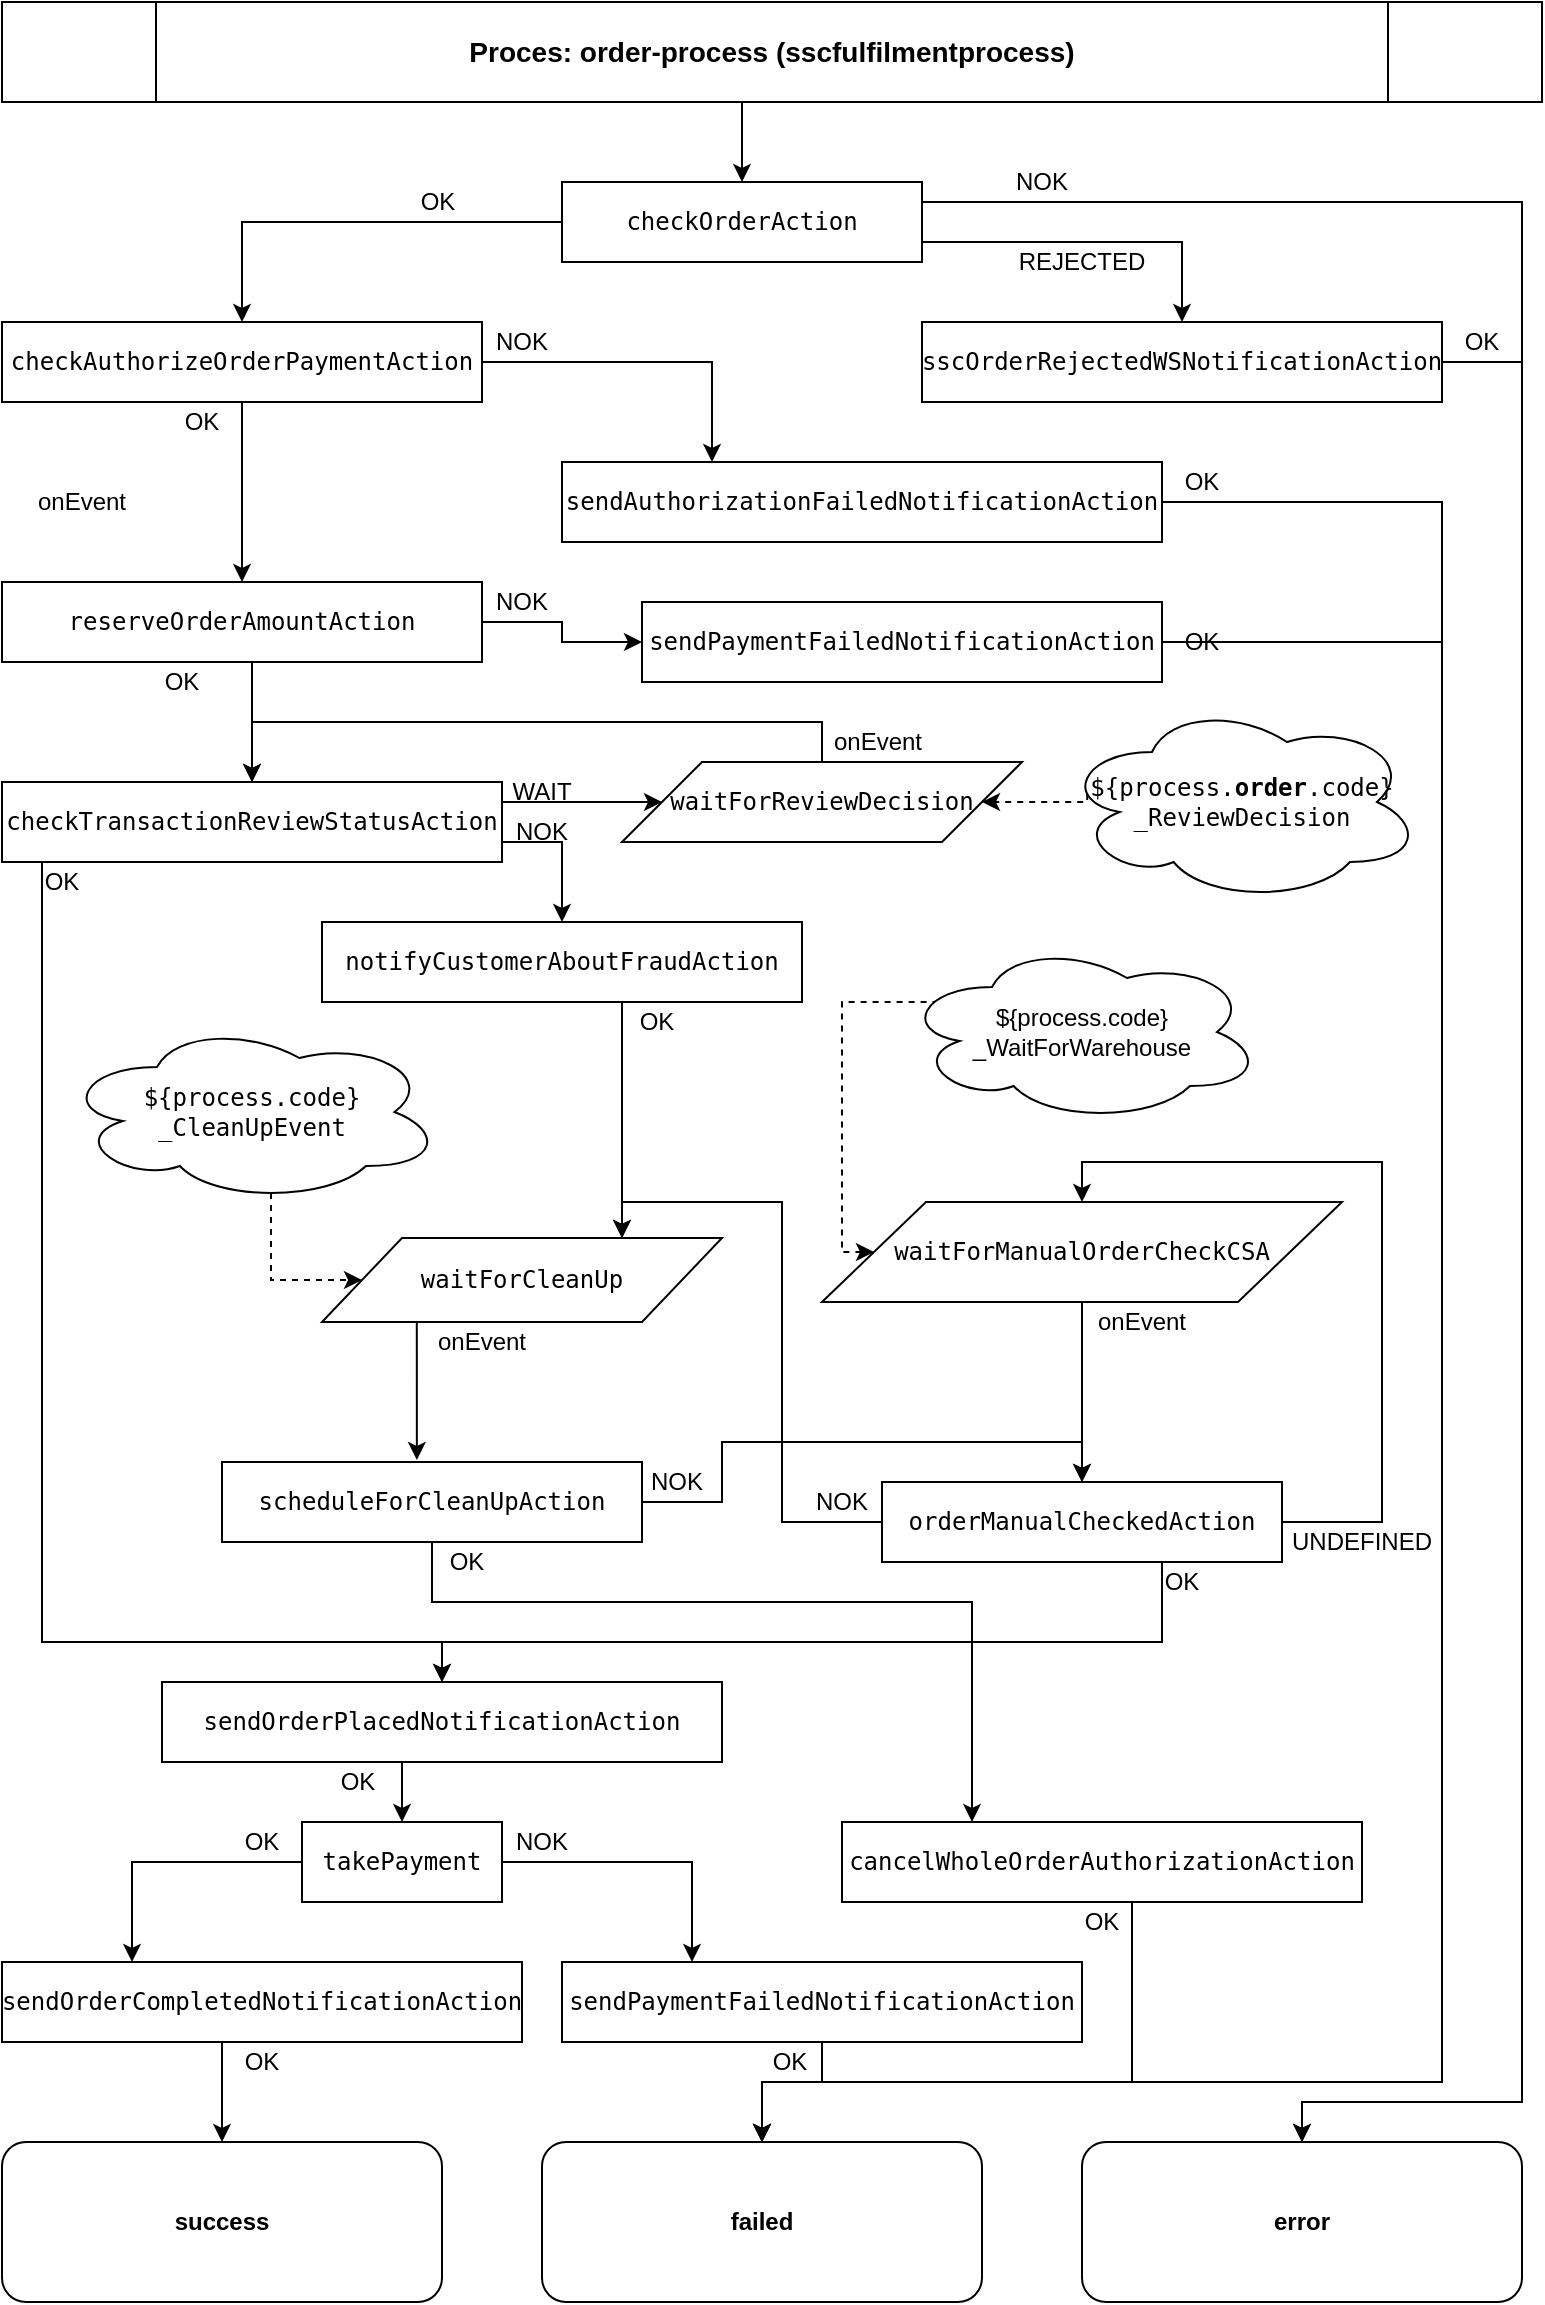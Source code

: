 <mxfile version="10.6.5" type="github"><diagram id="2e7ZNfL9S06IPxvNqp3L" name="Page-1"><mxGraphModel dx="1394" dy="745" grid="1" gridSize="10" guides="1" tooltips="1" connect="1" arrows="1" fold="1" page="1" pageScale="1" pageWidth="827" pageHeight="1169" math="0" shadow="0"><root><mxCell id="0"/><mxCell id="1" parent="0"/><mxCell id="vuWTyTrXMYbpdjmgMFGV-1" style="edgeStyle=orthogonalEdgeStyle;rounded=0;orthogonalLoop=1;jettySize=auto;html=1;exitX=0.5;exitY=1;exitDx=0;exitDy=0;entryX=0.5;entryY=0;entryDx=0;entryDy=0;fontFamily=Helvetica;" edge="1" parent="1" source="vuWTyTrXMYbpdjmgMFGV-2" target="vuWTyTrXMYbpdjmgMFGV-4"><mxGeometry relative="1" as="geometry"><Array as="points"><mxPoint x="410" y="60"/></Array></mxGeometry></mxCell><mxCell id="vuWTyTrXMYbpdjmgMFGV-2" value="&lt;div style=&quot;font-size: 14px&quot;&gt;&lt;font style=&quot;font-size: 14px&quot;&gt;&lt;b&gt;&lt;span id=&quot;docs-internal-guid-dcf2fbf8-7fff-23e0-edf8-0a988a6cc452&quot;&gt;&lt;/span&gt;&lt;span id=&quot;docs-internal-guid-dcf2fbf8-7fff-23e0-edf8-0a988a6cc452&quot;&gt;Proces: order-process (sscfulfilmentprocess)&lt;br&gt;&lt;/span&gt;&lt;/b&gt;&lt;/font&gt;&lt;/div&gt;" style="shape=process;whiteSpace=wrap;html=1;backgroundOutline=1;" vertex="1" parent="1"><mxGeometry x="40" y="10" width="770" height="50" as="geometry"/></mxCell><mxCell id="vuWTyTrXMYbpdjmgMFGV-102" style="edgeStyle=orthogonalEdgeStyle;rounded=0;orthogonalLoop=1;jettySize=auto;html=1;exitX=0;exitY=0.5;exitDx=0;exitDy=0;fontFamily=Helvetica;" edge="1" parent="1" source="vuWTyTrXMYbpdjmgMFGV-4" target="vuWTyTrXMYbpdjmgMFGV-14"><mxGeometry relative="1" as="geometry"/></mxCell><mxCell id="vuWTyTrXMYbpdjmgMFGV-108" style="edgeStyle=orthogonalEdgeStyle;rounded=0;orthogonalLoop=1;jettySize=auto;html=1;exitX=1;exitY=0.75;exitDx=0;exitDy=0;fontFamily=Helvetica;" edge="1" parent="1" source="vuWTyTrXMYbpdjmgMFGV-4" target="vuWTyTrXMYbpdjmgMFGV-62"><mxGeometry relative="1" as="geometry"/></mxCell><mxCell id="vuWTyTrXMYbpdjmgMFGV-109" style="edgeStyle=orthogonalEdgeStyle;rounded=0;orthogonalLoop=1;jettySize=auto;html=1;exitX=1;exitY=0.25;exitDx=0;exitDy=0;entryX=0.5;entryY=0;entryDx=0;entryDy=0;fontFamily=Helvetica;" edge="1" parent="1" source="vuWTyTrXMYbpdjmgMFGV-4" target="vuWTyTrXMYbpdjmgMFGV-5"><mxGeometry relative="1" as="geometry"><Array as="points"><mxPoint x="800" y="110"/><mxPoint x="800" y="1060"/><mxPoint x="690" y="1060"/></Array></mxGeometry></mxCell><mxCell id="vuWTyTrXMYbpdjmgMFGV-4" value="&lt;pre&gt;&lt;span&gt;checkOrderAction&lt;/span&gt;&lt;/pre&gt;" style="rounded=0;whiteSpace=wrap;html=1;fontFamily=Helvetica;" vertex="1" parent="1"><mxGeometry x="320" y="100" width="180" height="40" as="geometry"/></mxCell><mxCell id="vuWTyTrXMYbpdjmgMFGV-5" value="&lt;div&gt;&lt;b&gt;error&lt;/b&gt;&lt;/div&gt;" style="rounded=1;whiteSpace=wrap;html=1;" vertex="1" parent="1"><mxGeometry x="580" y="1080" width="220" height="80" as="geometry"/></mxCell><mxCell id="vuWTyTrXMYbpdjmgMFGV-6" value="&lt;div&gt;&lt;b&gt;success&lt;/b&gt;&lt;/div&gt;" style="rounded=1;whiteSpace=wrap;html=1;" vertex="1" parent="1"><mxGeometry x="40" y="1080" width="220" height="80" as="geometry"/></mxCell><mxCell id="vuWTyTrXMYbpdjmgMFGV-160" style="edgeStyle=orthogonalEdgeStyle;rounded=0;orthogonalLoop=1;jettySize=auto;html=1;exitX=0.55;exitY=0.95;exitDx=0;exitDy=0;exitPerimeter=0;entryX=0;entryY=0.5;entryDx=0;entryDy=0;fontFamily=Helvetica;dashed=1;" edge="1" parent="1" source="vuWTyTrXMYbpdjmgMFGV-8" target="vuWTyTrXMYbpdjmgMFGV-10"><mxGeometry relative="1" as="geometry"><Array as="points"><mxPoint x="175" y="649"/></Array></mxGeometry></mxCell><mxCell id="vuWTyTrXMYbpdjmgMFGV-8" value="&lt;pre&gt;${process.code}&lt;br&gt;_CleanUpEvent&lt;/pre&gt;" style="ellipse;shape=cloud;whiteSpace=wrap;html=1;fontFamily=Helvetica;" vertex="1" parent="1"><mxGeometry x="70" y="520" width="190" height="90" as="geometry"/></mxCell><mxCell id="vuWTyTrXMYbpdjmgMFGV-159" style="edgeStyle=orthogonalEdgeStyle;rounded=0;orthogonalLoop=1;jettySize=auto;html=1;exitX=0.25;exitY=1;exitDx=0;exitDy=0;entryX=0.464;entryY=-0.025;entryDx=0;entryDy=0;entryPerimeter=0;fontFamily=Helvetica;" edge="1" parent="1" source="vuWTyTrXMYbpdjmgMFGV-10" target="vuWTyTrXMYbpdjmgMFGV-37"><mxGeometry relative="1" as="geometry"><Array as="points"><mxPoint x="247" y="670"/></Array></mxGeometry></mxCell><mxCell id="vuWTyTrXMYbpdjmgMFGV-10" value="&lt;div&gt;&lt;pre&gt;&lt;span&gt;waitForCleanUp&lt;/span&gt;&lt;/pre&gt;&lt;/div&gt;" style="shape=parallelogram;perimeter=parallelogramPerimeter;whiteSpace=wrap;html=1;fontFamily=Helvetica;" vertex="1" parent="1"><mxGeometry x="200" y="628" width="200" height="42" as="geometry"/></mxCell><mxCell id="vuWTyTrXMYbpdjmgMFGV-61" style="edgeStyle=orthogonalEdgeStyle;rounded=0;orthogonalLoop=1;jettySize=auto;html=1;exitX=0.5;exitY=1;exitDx=0;exitDy=0;entryX=0.5;entryY=0;entryDx=0;entryDy=0;fontFamily=Helvetica;" edge="1" parent="1" source="vuWTyTrXMYbpdjmgMFGV-14" target="vuWTyTrXMYbpdjmgMFGV-18"><mxGeometry relative="1" as="geometry"/></mxCell><mxCell id="vuWTyTrXMYbpdjmgMFGV-114" style="edgeStyle=orthogonalEdgeStyle;rounded=0;orthogonalLoop=1;jettySize=auto;html=1;exitX=1;exitY=0.5;exitDx=0;exitDy=0;entryX=0.25;entryY=0;entryDx=0;entryDy=0;fontFamily=Helvetica;" edge="1" parent="1" source="vuWTyTrXMYbpdjmgMFGV-14" target="vuWTyTrXMYbpdjmgMFGV-65"><mxGeometry relative="1" as="geometry"/></mxCell><mxCell id="vuWTyTrXMYbpdjmgMFGV-14" value="&lt;pre&gt;&lt;span&gt;checkAuthorizeOrderPaymentAction&lt;/span&gt;&lt;/pre&gt;" style="rounded=0;whiteSpace=wrap;html=1;fontFamily=Helvetica;" vertex="1" parent="1"><mxGeometry x="40" y="170" width="240" height="40" as="geometry"/></mxCell><mxCell id="vuWTyTrXMYbpdjmgMFGV-15" style="edgeStyle=orthogonalEdgeStyle;rounded=0;orthogonalLoop=1;jettySize=auto;html=1;exitX=0.5;exitY=1;exitDx=0;exitDy=0;entryX=0.5;entryY=0;entryDx=0;entryDy=0;fontFamily=Helvetica;" edge="1" parent="1" source="vuWTyTrXMYbpdjmgMFGV-18" target="vuWTyTrXMYbpdjmgMFGV-25"><mxGeometry relative="1" as="geometry"><Array as="points"><mxPoint x="165" y="340"/></Array></mxGeometry></mxCell><mxCell id="vuWTyTrXMYbpdjmgMFGV-118" style="edgeStyle=orthogonalEdgeStyle;rounded=0;orthogonalLoop=1;jettySize=auto;html=1;exitX=1;exitY=0.5;exitDx=0;exitDy=0;entryX=0;entryY=0.5;entryDx=0;entryDy=0;fontFamily=Helvetica;" edge="1" parent="1" source="vuWTyTrXMYbpdjmgMFGV-18" target="vuWTyTrXMYbpdjmgMFGV-68"><mxGeometry relative="1" as="geometry"/></mxCell><mxCell id="vuWTyTrXMYbpdjmgMFGV-18" value="&lt;pre&gt;&lt;span&gt;reserveOrderAmountAction&lt;/span&gt;&lt;/pre&gt;" style="rounded=0;whiteSpace=wrap;html=1;fontFamily=Helvetica;" vertex="1" parent="1"><mxGeometry x="40" y="300" width="240" height="40" as="geometry"/></mxCell><mxCell id="vuWTyTrXMYbpdjmgMFGV-167" style="edgeStyle=orthogonalEdgeStyle;rounded=0;orthogonalLoop=1;jettySize=auto;html=1;exitX=0.16;exitY=0.55;exitDx=0;exitDy=0;exitPerimeter=0;entryX=0;entryY=0.5;entryDx=0;entryDy=0;fontFamily=Helvetica;dashed=1;" edge="1" parent="1" source="vuWTyTrXMYbpdjmgMFGV-20" target="vuWTyTrXMYbpdjmgMFGV-97"><mxGeometry relative="1" as="geometry"><Array as="points"><mxPoint x="460" y="510"/><mxPoint x="460" y="635"/></Array></mxGeometry></mxCell><mxCell id="vuWTyTrXMYbpdjmgMFGV-20" value="&lt;div&gt;${process.code}&lt;br&gt;_WaitForWarehouse&lt;/div&gt;" style="ellipse;shape=cloud;whiteSpace=wrap;html=1;fontFamily=Helvetica;" vertex="1" parent="1"><mxGeometry x="490" y="480" width="180" height="90" as="geometry"/></mxCell><mxCell id="vuWTyTrXMYbpdjmgMFGV-127" style="edgeStyle=orthogonalEdgeStyle;rounded=0;orthogonalLoop=1;jettySize=auto;html=1;exitX=1;exitY=0.25;exitDx=0;exitDy=0;entryX=0;entryY=0.5;entryDx=0;entryDy=0;fontFamily=Helvetica;" edge="1" parent="1" source="vuWTyTrXMYbpdjmgMFGV-25" target="vuWTyTrXMYbpdjmgMFGV-121"><mxGeometry relative="1" as="geometry"/></mxCell><mxCell id="vuWTyTrXMYbpdjmgMFGV-134" style="edgeStyle=orthogonalEdgeStyle;rounded=0;orthogonalLoop=1;jettySize=auto;html=1;exitX=0.25;exitY=1;exitDx=0;exitDy=0;entryX=0.5;entryY=0;entryDx=0;entryDy=0;fontFamily=Helvetica;" edge="1" parent="1" source="vuWTyTrXMYbpdjmgMFGV-25" target="vuWTyTrXMYbpdjmgMFGV-29"><mxGeometry relative="1" as="geometry"><Array as="points"><mxPoint x="60" y="440"/><mxPoint x="60" y="830"/><mxPoint x="260" y="830"/></Array></mxGeometry></mxCell><mxCell id="vuWTyTrXMYbpdjmgMFGV-151" style="edgeStyle=orthogonalEdgeStyle;rounded=0;orthogonalLoop=1;jettySize=auto;html=1;exitX=1;exitY=0.75;exitDx=0;exitDy=0;fontFamily=Helvetica;" edge="1" parent="1" source="vuWTyTrXMYbpdjmgMFGV-25" target="vuWTyTrXMYbpdjmgMFGV-31"><mxGeometry relative="1" as="geometry"/></mxCell><mxCell id="vuWTyTrXMYbpdjmgMFGV-25" value="&lt;pre&gt;&lt;span&gt;checkTransactionReviewStatusAction&lt;/span&gt;&lt;/pre&gt;" style="rounded=0;whiteSpace=wrap;html=1;fontFamily=Helvetica;" vertex="1" parent="1"><mxGeometry x="40" y="400" width="250" height="40" as="geometry"/></mxCell><mxCell id="vuWTyTrXMYbpdjmgMFGV-133" style="edgeStyle=orthogonalEdgeStyle;rounded=0;orthogonalLoop=1;jettySize=auto;html=1;exitX=0.5;exitY=1;exitDx=0;exitDy=0;entryX=0.5;entryY=0;entryDx=0;entryDy=0;fontFamily=Helvetica;" edge="1" parent="1" source="vuWTyTrXMYbpdjmgMFGV-29" target="vuWTyTrXMYbpdjmgMFGV-70"><mxGeometry relative="1" as="geometry"><Array as="points"><mxPoint x="240" y="880"/></Array></mxGeometry></mxCell><mxCell id="vuWTyTrXMYbpdjmgMFGV-29" value="&lt;pre&gt;&lt;span&gt;sendOrderPlacedNotificationAction&lt;/span&gt;&lt;/pre&gt;" style="rounded=0;whiteSpace=wrap;html=1;fontFamily=Helvetica;" vertex="1" parent="1"><mxGeometry x="120" y="850" width="280" height="40" as="geometry"/></mxCell><mxCell id="vuWTyTrXMYbpdjmgMFGV-161" style="edgeStyle=orthogonalEdgeStyle;rounded=0;orthogonalLoop=1;jettySize=auto;html=1;exitX=0.5;exitY=1;exitDx=0;exitDy=0;entryX=0.75;entryY=0;entryDx=0;entryDy=0;fontFamily=Helvetica;" edge="1" parent="1" source="vuWTyTrXMYbpdjmgMFGV-31" target="vuWTyTrXMYbpdjmgMFGV-10"><mxGeometry relative="1" as="geometry"><Array as="points"><mxPoint x="350" y="510"/></Array></mxGeometry></mxCell><mxCell id="vuWTyTrXMYbpdjmgMFGV-31" value="&lt;div&gt;&lt;pre&gt;&lt;span&gt;notifyCustomerAboutFraudAction&lt;/span&gt;&lt;/pre&gt;&lt;/div&gt;" style="rounded=0;whiteSpace=wrap;html=1;fontFamily=Helvetica;" vertex="1" parent="1"><mxGeometry x="200" y="470" width="240" height="40" as="geometry"/></mxCell><mxCell id="vuWTyTrXMYbpdjmgMFGV-32" style="edgeStyle=orthogonalEdgeStyle;rounded=0;orthogonalLoop=1;jettySize=auto;html=1;exitX=0.5;exitY=1;exitDx=0;exitDy=0;entryX=0.5;entryY=0;entryDx=0;entryDy=0;fontFamily=Helvetica;" edge="1" parent="1" source="vuWTyTrXMYbpdjmgMFGV-33" target="vuWTyTrXMYbpdjmgMFGV-6"><mxGeometry relative="1" as="geometry"><Array as="points"><mxPoint x="150" y="1030"/></Array></mxGeometry></mxCell><mxCell id="vuWTyTrXMYbpdjmgMFGV-33" value="&lt;pre&gt;&lt;span&gt;sendOrderCompletedNotificationAction&lt;/span&gt;&lt;/pre&gt;" style="rounded=0;whiteSpace=wrap;html=1;fontFamily=Helvetica;" vertex="1" parent="1"><mxGeometry x="40" y="990" width="260" height="40" as="geometry"/></mxCell><mxCell id="vuWTyTrXMYbpdjmgMFGV-146" style="edgeStyle=orthogonalEdgeStyle;rounded=0;orthogonalLoop=1;jettySize=auto;html=1;exitX=1;exitY=0.5;exitDx=0;exitDy=0;entryX=0.5;entryY=0;entryDx=0;entryDy=0;fontFamily=Helvetica;" edge="1" parent="1" source="vuWTyTrXMYbpdjmgMFGV-37" target="vuWTyTrXMYbpdjmgMFGV-83"><mxGeometry relative="1" as="geometry"><Array as="points"><mxPoint x="400" y="760"/><mxPoint x="400" y="730"/><mxPoint x="580" y="730"/></Array></mxGeometry></mxCell><mxCell id="vuWTyTrXMYbpdjmgMFGV-149" style="edgeStyle=orthogonalEdgeStyle;rounded=0;orthogonalLoop=1;jettySize=auto;html=1;exitX=0.5;exitY=1;exitDx=0;exitDy=0;entryX=0.25;entryY=0;entryDx=0;entryDy=0;fontFamily=Helvetica;" edge="1" parent="1" source="vuWTyTrXMYbpdjmgMFGV-37" target="vuWTyTrXMYbpdjmgMFGV-84"><mxGeometry relative="1" as="geometry"><Array as="points"><mxPoint x="255" y="810"/><mxPoint x="525" y="810"/></Array></mxGeometry></mxCell><mxCell id="vuWTyTrXMYbpdjmgMFGV-37" value="&lt;pre&gt;&lt;span&gt;scheduleForCleanUpAction&lt;/span&gt;&lt;/pre&gt;" style="rounded=0;whiteSpace=wrap;html=1;fontFamily=Helvetica;" vertex="1" parent="1"><mxGeometry x="150" y="740" width="210" height="40" as="geometry"/></mxCell><mxCell id="vuWTyTrXMYbpdjmgMFGV-85" style="edgeStyle=orthogonalEdgeStyle;rounded=0;orthogonalLoop=1;jettySize=auto;html=1;exitX=0.5;exitY=1;exitDx=0;exitDy=0;fontFamily=Helvetica;" edge="1" parent="1" source="vuWTyTrXMYbpdjmgMFGV-39" target="vuWTyTrXMYbpdjmgMFGV-73"><mxGeometry relative="1" as="geometry"><Array as="points"><mxPoint x="450" y="1050"/><mxPoint x="420" y="1050"/></Array></mxGeometry></mxCell><mxCell id="vuWTyTrXMYbpdjmgMFGV-39" value="&lt;pre&gt;&lt;span&gt;sendPaymentFailedNotificationAction&lt;/span&gt;&lt;/pre&gt;" style="rounded=0;whiteSpace=wrap;html=1;fontFamily=Helvetica;" vertex="1" parent="1"><mxGeometry x="320" y="990" width="260" height="40" as="geometry"/></mxCell><mxCell id="vuWTyTrXMYbpdjmgMFGV-41" value="OK" style="text;html=1;strokeColor=none;fillColor=none;align=center;verticalAlign=middle;whiteSpace=wrap;rounded=0;" vertex="1" parent="1"><mxGeometry x="237.5" y="100" width="40" height="20" as="geometry"/></mxCell><mxCell id="vuWTyTrXMYbpdjmgMFGV-42" value="OK" style="text;html=1;strokeColor=none;fillColor=none;align=center;verticalAlign=middle;whiteSpace=wrap;rounded=0;" vertex="1" parent="1"><mxGeometry x="425" y="240" width="40" height="20" as="geometry"/></mxCell><mxCell id="vuWTyTrXMYbpdjmgMFGV-43" value="onEvent" style="text;html=1;strokeColor=none;fillColor=none;align=center;verticalAlign=middle;whiteSpace=wrap;rounded=0;" vertex="1" parent="1"><mxGeometry x="60" y="250" width="40" height="20" as="geometry"/></mxCell><mxCell id="vuWTyTrXMYbpdjmgMFGV-46" value="NOK" style="text;html=1;strokeColor=none;fillColor=none;align=center;verticalAlign=middle;whiteSpace=wrap;rounded=0;" vertex="1" parent="1"><mxGeometry x="290" y="415" width="40" height="20" as="geometry"/></mxCell><mxCell id="vuWTyTrXMYbpdjmgMFGV-48" value="onEvent" style="text;html=1;strokeColor=none;fillColor=none;align=center;verticalAlign=middle;whiteSpace=wrap;rounded=0;" vertex="1" parent="1"><mxGeometry x="260" y="670" width="40" height="20" as="geometry"/></mxCell><mxCell id="vuWTyTrXMYbpdjmgMFGV-49" value="OK" style="text;html=1;strokeColor=none;fillColor=none;align=center;verticalAlign=middle;whiteSpace=wrap;rounded=0;" vertex="1" parent="1"><mxGeometry x="50" y="440" width="40" height="20" as="geometry"/></mxCell><mxCell id="vuWTyTrXMYbpdjmgMFGV-52" value="OK" style="text;html=1;strokeColor=none;fillColor=none;align=center;verticalAlign=middle;whiteSpace=wrap;rounded=0;" vertex="1" parent="1"><mxGeometry x="150" y="920" width="40" height="20" as="geometry"/></mxCell><mxCell id="vuWTyTrXMYbpdjmgMFGV-53" value="REJECTED" style="text;html=1;strokeColor=none;fillColor=none;align=center;verticalAlign=middle;whiteSpace=wrap;rounded=0;" vertex="1" parent="1"><mxGeometry x="560" y="130" width="40" height="20" as="geometry"/></mxCell><mxCell id="vuWTyTrXMYbpdjmgMFGV-54" value="NOK" style="text;html=1;strokeColor=none;fillColor=none;align=center;verticalAlign=middle;whiteSpace=wrap;rounded=0;" vertex="1" parent="1"><mxGeometry x="280" y="300" width="40" height="20" as="geometry"/></mxCell><mxCell id="vuWTyTrXMYbpdjmgMFGV-104" style="edgeStyle=orthogonalEdgeStyle;rounded=0;orthogonalLoop=1;jettySize=auto;html=1;exitX=1;exitY=0.5;exitDx=0;exitDy=0;entryX=0.5;entryY=0;entryDx=0;entryDy=0;fontFamily=Helvetica;" edge="1" parent="1" source="vuWTyTrXMYbpdjmgMFGV-62" target="vuWTyTrXMYbpdjmgMFGV-5"><mxGeometry relative="1" as="geometry"><Array as="points"><mxPoint x="800" y="190"/><mxPoint x="800" y="1060"/><mxPoint x="690" y="1060"/></Array></mxGeometry></mxCell><mxCell id="vuWTyTrXMYbpdjmgMFGV-62" value="&lt;pre&gt;&lt;span&gt;sscOrderRejectedWSNotificationAction&lt;/span&gt;&lt;/pre&gt;" style="rounded=0;whiteSpace=wrap;html=1;fontFamily=Helvetica;" vertex="1" parent="1"><mxGeometry x="500" y="170" width="260" height="40" as="geometry"/></mxCell><mxCell id="vuWTyTrXMYbpdjmgMFGV-115" style="edgeStyle=orthogonalEdgeStyle;rounded=0;orthogonalLoop=1;jettySize=auto;html=1;exitX=1;exitY=0.5;exitDx=0;exitDy=0;entryX=0.5;entryY=0;entryDx=0;entryDy=0;fontFamily=Helvetica;" edge="1" parent="1" source="vuWTyTrXMYbpdjmgMFGV-65" target="vuWTyTrXMYbpdjmgMFGV-73"><mxGeometry relative="1" as="geometry"><Array as="points"><mxPoint x="760" y="260"/><mxPoint x="760" y="1050"/><mxPoint x="420" y="1050"/></Array></mxGeometry></mxCell><mxCell id="vuWTyTrXMYbpdjmgMFGV-65" value="&lt;pre&gt;&lt;span&gt;sendAuthorizationFailedNotificationAction&lt;/span&gt;&lt;/pre&gt;" style="rounded=0;whiteSpace=wrap;html=1;fontFamily=Helvetica;" vertex="1" parent="1"><mxGeometry x="320" y="240" width="300" height="40" as="geometry"/></mxCell><mxCell id="vuWTyTrXMYbpdjmgMFGV-119" style="edgeStyle=orthogonalEdgeStyle;rounded=0;orthogonalLoop=1;jettySize=auto;html=1;exitX=1;exitY=0.5;exitDx=0;exitDy=0;entryX=0.5;entryY=0;entryDx=0;entryDy=0;fontFamily=Helvetica;" edge="1" parent="1" source="vuWTyTrXMYbpdjmgMFGV-68" target="vuWTyTrXMYbpdjmgMFGV-73"><mxGeometry relative="1" as="geometry"><Array as="points"><mxPoint x="760" y="330"/><mxPoint x="760" y="1050"/><mxPoint x="420" y="1050"/></Array></mxGeometry></mxCell><mxCell id="vuWTyTrXMYbpdjmgMFGV-68" value="&lt;pre&gt;&lt;span&gt;sendPaymentFailedNotificationAction&lt;/span&gt;&lt;/pre&gt;" style="rounded=0;whiteSpace=wrap;html=1;fontFamily=Helvetica;" vertex="1" parent="1"><mxGeometry x="360" y="310" width="260" height="40" as="geometry"/></mxCell><mxCell id="vuWTyTrXMYbpdjmgMFGV-90" style="edgeStyle=orthogonalEdgeStyle;rounded=0;orthogonalLoop=1;jettySize=auto;html=1;exitX=1;exitY=0.5;exitDx=0;exitDy=0;entryX=0.25;entryY=0;entryDx=0;entryDy=0;fontFamily=Helvetica;" edge="1" parent="1" source="vuWTyTrXMYbpdjmgMFGV-70" target="vuWTyTrXMYbpdjmgMFGV-39"><mxGeometry relative="1" as="geometry"/></mxCell><mxCell id="vuWTyTrXMYbpdjmgMFGV-132" style="edgeStyle=orthogonalEdgeStyle;rounded=0;orthogonalLoop=1;jettySize=auto;html=1;exitX=0;exitY=0.5;exitDx=0;exitDy=0;entryX=0.25;entryY=0;entryDx=0;entryDy=0;fontFamily=Helvetica;" edge="1" parent="1" source="vuWTyTrXMYbpdjmgMFGV-70" target="vuWTyTrXMYbpdjmgMFGV-33"><mxGeometry relative="1" as="geometry"/></mxCell><mxCell id="vuWTyTrXMYbpdjmgMFGV-70" value="&lt;pre&gt;&lt;span&gt;takePayment&lt;/span&gt;&lt;/pre&gt;" style="rounded=0;whiteSpace=wrap;html=1;fontFamily=Helvetica;" vertex="1" parent="1"><mxGeometry x="190" y="920" width="100" height="40" as="geometry"/></mxCell><mxCell id="vuWTyTrXMYbpdjmgMFGV-73" value="&lt;b&gt;failed&lt;/b&gt;" style="rounded=1;whiteSpace=wrap;html=1;" vertex="1" parent="1"><mxGeometry x="310" y="1080" width="220" height="80" as="geometry"/></mxCell><mxCell id="vuWTyTrXMYbpdjmgMFGV-93" style="edgeStyle=orthogonalEdgeStyle;rounded=0;orthogonalLoop=1;jettySize=auto;html=1;exitX=0.5;exitY=1;exitDx=0;exitDy=0;entryX=0.5;entryY=0;entryDx=0;entryDy=0;fontFamily=Helvetica;" edge="1" parent="1" source="vuWTyTrXMYbpdjmgMFGV-83" target="vuWTyTrXMYbpdjmgMFGV-29"><mxGeometry relative="1" as="geometry"><Array as="points"><mxPoint x="620" y="830"/><mxPoint x="260" y="830"/></Array></mxGeometry></mxCell><mxCell id="vuWTyTrXMYbpdjmgMFGV-162" style="edgeStyle=orthogonalEdgeStyle;rounded=0;orthogonalLoop=1;jettySize=auto;html=1;exitX=0;exitY=0.5;exitDx=0;exitDy=0;entryX=0.75;entryY=0;entryDx=0;entryDy=0;fontFamily=Helvetica;" edge="1" parent="1" source="vuWTyTrXMYbpdjmgMFGV-83" target="vuWTyTrXMYbpdjmgMFGV-10"><mxGeometry relative="1" as="geometry"><Array as="points"><mxPoint x="430" y="770"/><mxPoint x="430" y="610"/><mxPoint x="350" y="610"/></Array></mxGeometry></mxCell><mxCell id="vuWTyTrXMYbpdjmgMFGV-168" style="edgeStyle=orthogonalEdgeStyle;rounded=0;orthogonalLoop=1;jettySize=auto;html=1;exitX=1;exitY=0.5;exitDx=0;exitDy=0;entryX=0.5;entryY=0;entryDx=0;entryDy=0;fontFamily=Helvetica;" edge="1" parent="1" source="vuWTyTrXMYbpdjmgMFGV-83" target="vuWTyTrXMYbpdjmgMFGV-97"><mxGeometry relative="1" as="geometry"><Array as="points"><mxPoint x="730" y="770"/><mxPoint x="730" y="590"/><mxPoint x="580" y="590"/></Array></mxGeometry></mxCell><mxCell id="vuWTyTrXMYbpdjmgMFGV-83" value="&lt;pre&gt;&lt;span&gt;orderManualCheckedAction&lt;/span&gt;&lt;/pre&gt;" style="rounded=0;whiteSpace=wrap;html=1;fontFamily=Helvetica;" vertex="1" parent="1"><mxGeometry x="480" y="750" width="200" height="40" as="geometry"/></mxCell><mxCell id="vuWTyTrXMYbpdjmgMFGV-86" style="edgeStyle=orthogonalEdgeStyle;rounded=0;orthogonalLoop=1;jettySize=auto;html=1;exitX=0.5;exitY=1;exitDx=0;exitDy=0;entryX=0.5;entryY=0;entryDx=0;entryDy=0;fontFamily=Helvetica;" edge="1" parent="1" source="vuWTyTrXMYbpdjmgMFGV-84" target="vuWTyTrXMYbpdjmgMFGV-73"><mxGeometry relative="1" as="geometry"><Array as="points"><mxPoint x="605" y="1050"/><mxPoint x="420" y="1050"/></Array></mxGeometry></mxCell><mxCell id="vuWTyTrXMYbpdjmgMFGV-84" value="&lt;pre&gt;&lt;span&gt;cancelWholeOrderAuthorizationAction&lt;/span&gt;&lt;/pre&gt;" style="rounded=0;whiteSpace=wrap;html=1;fontFamily=Helvetica;" vertex="1" parent="1"><mxGeometry x="460" y="920" width="260" height="40" as="geometry"/></mxCell><mxCell id="vuWTyTrXMYbpdjmgMFGV-165" style="edgeStyle=orthogonalEdgeStyle;rounded=0;orthogonalLoop=1;jettySize=auto;html=1;exitX=0.5;exitY=1;exitDx=0;exitDy=0;entryX=0.5;entryY=0;entryDx=0;entryDy=0;fontFamily=Helvetica;" edge="1" parent="1" source="vuWTyTrXMYbpdjmgMFGV-97" target="vuWTyTrXMYbpdjmgMFGV-83"><mxGeometry relative="1" as="geometry"/></mxCell><mxCell id="vuWTyTrXMYbpdjmgMFGV-97" value="&lt;pre&gt;&lt;span&gt;waitForManualOrderCheckCSA&lt;/span&gt;&lt;/pre&gt;" style="shape=parallelogram;perimeter=parallelogramPerimeter;whiteSpace=wrap;html=1;fontFamily=Helvetica;" vertex="1" parent="1"><mxGeometry x="450" y="610" width="260" height="50" as="geometry"/></mxCell><mxCell id="vuWTyTrXMYbpdjmgMFGV-105" value="OK" style="text;html=1;strokeColor=none;fillColor=none;align=center;verticalAlign=middle;whiteSpace=wrap;rounded=0;" vertex="1" parent="1"><mxGeometry x="760" y="170" width="40" height="20" as="geometry"/></mxCell><mxCell id="vuWTyTrXMYbpdjmgMFGV-106" value="NOK" style="text;html=1;strokeColor=none;fillColor=none;align=center;verticalAlign=middle;whiteSpace=wrap;rounded=0;" vertex="1" parent="1"><mxGeometry x="540" y="90" width="40" height="20" as="geometry"/></mxCell><mxCell id="vuWTyTrXMYbpdjmgMFGV-112" value="OK" style="text;html=1;strokeColor=none;fillColor=none;align=center;verticalAlign=middle;whiteSpace=wrap;rounded=0;" vertex="1" parent="1"><mxGeometry x="120" y="210" width="40" height="20" as="geometry"/></mxCell><mxCell id="vuWTyTrXMYbpdjmgMFGV-113" value="NOK" style="text;html=1;strokeColor=none;fillColor=none;align=center;verticalAlign=middle;whiteSpace=wrap;rounded=0;" vertex="1" parent="1"><mxGeometry x="280" y="170" width="40" height="20" as="geometry"/></mxCell><mxCell id="vuWTyTrXMYbpdjmgMFGV-116" value="OK" style="text;html=1;strokeColor=none;fillColor=none;align=center;verticalAlign=middle;whiteSpace=wrap;rounded=0;" vertex="1" parent="1"><mxGeometry x="620" y="240" width="40" height="20" as="geometry"/></mxCell><mxCell id="vuWTyTrXMYbpdjmgMFGV-117" value="OK" style="text;html=1;strokeColor=none;fillColor=none;align=center;verticalAlign=middle;whiteSpace=wrap;rounded=0;" vertex="1" parent="1"><mxGeometry x="110" y="340" width="40" height="20" as="geometry"/></mxCell><mxCell id="vuWTyTrXMYbpdjmgMFGV-120" value="OK" style="text;html=1;strokeColor=none;fillColor=none;align=center;verticalAlign=middle;whiteSpace=wrap;rounded=0;" vertex="1" parent="1"><mxGeometry x="620" y="320" width="40" height="20" as="geometry"/></mxCell><mxCell id="vuWTyTrXMYbpdjmgMFGV-129" style="edgeStyle=orthogonalEdgeStyle;rounded=0;orthogonalLoop=1;jettySize=auto;html=1;exitX=0.5;exitY=0;exitDx=0;exitDy=0;entryX=0.5;entryY=0;entryDx=0;entryDy=0;fontFamily=Helvetica;" edge="1" parent="1" source="vuWTyTrXMYbpdjmgMFGV-121" target="vuWTyTrXMYbpdjmgMFGV-25"><mxGeometry relative="1" as="geometry"/></mxCell><mxCell id="vuWTyTrXMYbpdjmgMFGV-121" value="&lt;div&gt;&lt;pre&gt;&lt;span&gt;waitForReviewDecision&lt;/span&gt;&lt;/pre&gt;&lt;/div&gt;" style="shape=parallelogram;perimeter=parallelogramPerimeter;whiteSpace=wrap;html=1;fontFamily=Helvetica;" vertex="1" parent="1"><mxGeometry x="350" y="390" width="200" height="40" as="geometry"/></mxCell><mxCell id="vuWTyTrXMYbpdjmgMFGV-128" style="edgeStyle=orthogonalEdgeStyle;rounded=0;orthogonalLoop=1;jettySize=auto;html=1;exitX=0.07;exitY=0.4;exitDx=0;exitDy=0;exitPerimeter=0;entryX=1;entryY=0.5;entryDx=0;entryDy=0;fontFamily=Helvetica;dashed=1;" edge="1" parent="1" source="vuWTyTrXMYbpdjmgMFGV-122" target="vuWTyTrXMYbpdjmgMFGV-121"><mxGeometry relative="1" as="geometry"><Array as="points"><mxPoint x="583" y="410"/></Array></mxGeometry></mxCell><mxCell id="vuWTyTrXMYbpdjmgMFGV-122" value="&lt;pre&gt;${process.&lt;b&gt;order&lt;/b&gt;.code}&lt;br&gt;_ReviewDecision&lt;/pre&gt;" style="ellipse;shape=cloud;whiteSpace=wrap;html=1;fontFamily=Helvetica;" vertex="1" parent="1"><mxGeometry x="570" y="360" width="180" height="100" as="geometry"/></mxCell><mxCell id="vuWTyTrXMYbpdjmgMFGV-125" value="WAIT" style="text;html=1;strokeColor=none;fillColor=none;align=center;verticalAlign=middle;whiteSpace=wrap;rounded=0;" vertex="1" parent="1"><mxGeometry x="290" y="395" width="40" height="20" as="geometry"/></mxCell><mxCell id="vuWTyTrXMYbpdjmgMFGV-130" value="onEvent" style="text;html=1;strokeColor=none;fillColor=none;align=center;verticalAlign=middle;whiteSpace=wrap;rounded=0;" vertex="1" parent="1"><mxGeometry x="457.5" y="370" width="40" height="20" as="geometry"/></mxCell><mxCell id="vuWTyTrXMYbpdjmgMFGV-135" value="NOK" style="text;html=1;strokeColor=none;fillColor=none;align=center;verticalAlign=middle;whiteSpace=wrap;rounded=0;" vertex="1" parent="1"><mxGeometry x="290" y="920" width="40" height="20" as="geometry"/></mxCell><mxCell id="vuWTyTrXMYbpdjmgMFGV-136" value="OK" style="text;html=1;strokeColor=none;fillColor=none;align=center;verticalAlign=middle;whiteSpace=wrap;rounded=0;" vertex="1" parent="1"><mxGeometry x="150" y="1030" width="40" height="20" as="geometry"/></mxCell><mxCell id="vuWTyTrXMYbpdjmgMFGV-137" value="OK" style="text;html=1;strokeColor=none;fillColor=none;align=center;verticalAlign=middle;whiteSpace=wrap;rounded=0;" vertex="1" parent="1"><mxGeometry x="414" y="1030" width="40" height="20" as="geometry"/></mxCell><mxCell id="vuWTyTrXMYbpdjmgMFGV-138" value="OK" style="text;html=1;strokeColor=none;fillColor=none;align=center;verticalAlign=middle;whiteSpace=wrap;rounded=0;" vertex="1" parent="1"><mxGeometry x="570" y="960" width="40" height="20" as="geometry"/></mxCell><mxCell id="vuWTyTrXMYbpdjmgMFGV-139" value="OK" style="text;html=1;strokeColor=none;fillColor=none;align=center;verticalAlign=middle;whiteSpace=wrap;rounded=0;" vertex="1" parent="1"><mxGeometry x="197.5" y="890" width="40" height="20" as="geometry"/></mxCell><mxCell id="vuWTyTrXMYbpdjmgMFGV-140" value="OK" style="text;html=1;strokeColor=none;fillColor=none;align=center;verticalAlign=middle;whiteSpace=wrap;rounded=0;" vertex="1" parent="1"><mxGeometry x="610" y="790" width="40" height="20" as="geometry"/></mxCell><mxCell id="vuWTyTrXMYbpdjmgMFGV-154" value="OK" style="text;html=1;strokeColor=none;fillColor=none;align=center;verticalAlign=middle;whiteSpace=wrap;rounded=0;" vertex="1" parent="1"><mxGeometry x="350" y="510" width="35" height="20" as="geometry"/></mxCell><mxCell id="vuWTyTrXMYbpdjmgMFGV-155" value="OK" style="text;html=1;strokeColor=none;fillColor=none;align=center;verticalAlign=middle;whiteSpace=wrap;rounded=0;" vertex="1" parent="1"><mxGeometry x="255" y="780" width="35" height="20" as="geometry"/></mxCell><mxCell id="vuWTyTrXMYbpdjmgMFGV-156" value="NOK" style="text;html=1;strokeColor=none;fillColor=none;align=center;verticalAlign=middle;whiteSpace=wrap;rounded=0;" vertex="1" parent="1"><mxGeometry x="360" y="740" width="35" height="20" as="geometry"/></mxCell><mxCell id="vuWTyTrXMYbpdjmgMFGV-163" value="UNDEFINED" style="text;html=1;strokeColor=none;fillColor=none;align=center;verticalAlign=middle;whiteSpace=wrap;rounded=0;" vertex="1" parent="1"><mxGeometry x="680" y="770" width="80" height="20" as="geometry"/></mxCell><mxCell id="vuWTyTrXMYbpdjmgMFGV-164" value="NOK" style="text;html=1;strokeColor=none;fillColor=none;align=center;verticalAlign=middle;whiteSpace=wrap;rounded=0;" vertex="1" parent="1"><mxGeometry x="440" y="750" width="40" height="20" as="geometry"/></mxCell><mxCell id="vuWTyTrXMYbpdjmgMFGV-166" value="onEvent" style="text;html=1;strokeColor=none;fillColor=none;align=center;verticalAlign=middle;whiteSpace=wrap;rounded=0;" vertex="1" parent="1"><mxGeometry x="590" y="660" width="40" height="20" as="geometry"/></mxCell></root></mxGraphModel></diagram></mxfile>